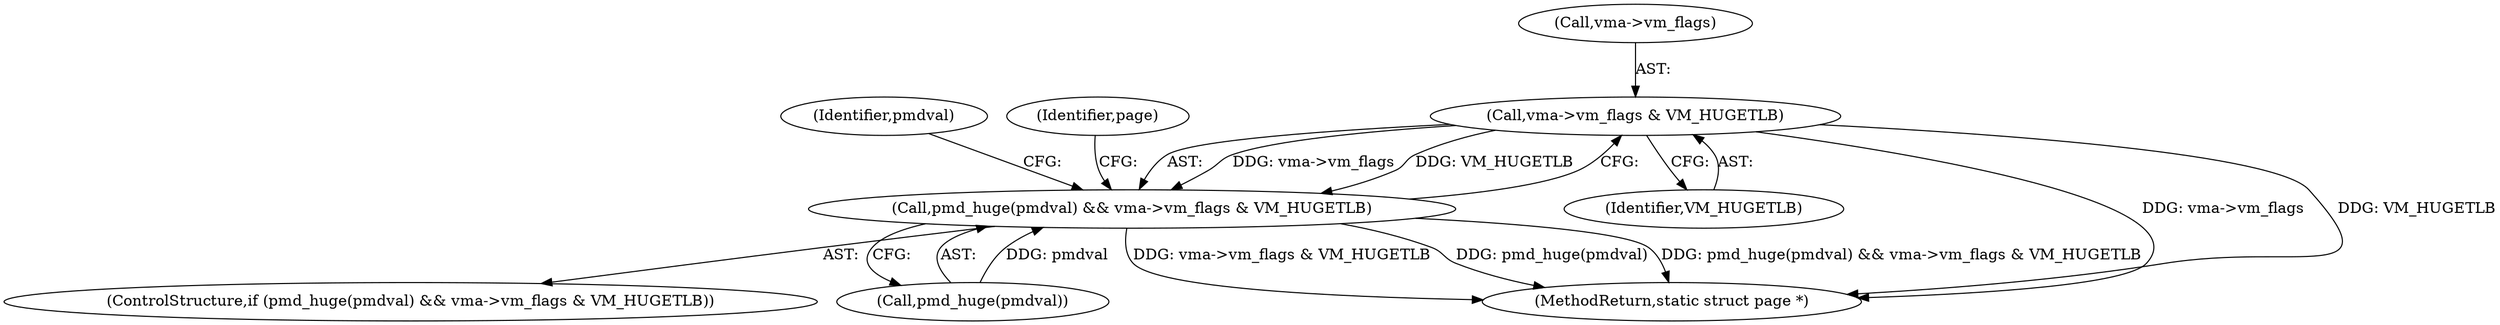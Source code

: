 digraph "0_linux_6b3a707736301c2128ca85ce85fb13f60b5e350a_5@pointer" {
"1000140" [label="(Call,vma->vm_flags & VM_HUGETLB)"];
"1000137" [label="(Call,pmd_huge(pmdval) && vma->vm_flags & VM_HUGETLB)"];
"1000140" [label="(Call,vma->vm_flags & VM_HUGETLB)"];
"1000138" [label="(Call,pmd_huge(pmdval))"];
"1000165" [label="(Identifier,pmdval)"];
"1000144" [label="(Identifier,VM_HUGETLB)"];
"1000136" [label="(ControlStructure,if (pmd_huge(pmdval) && vma->vm_flags & VM_HUGETLB))"];
"1000435" [label="(MethodReturn,static struct page *)"];
"1000141" [label="(Call,vma->vm_flags)"];
"1000147" [label="(Identifier,page)"];
"1000137" [label="(Call,pmd_huge(pmdval) && vma->vm_flags & VM_HUGETLB)"];
"1000140" -> "1000137"  [label="AST: "];
"1000140" -> "1000144"  [label="CFG: "];
"1000141" -> "1000140"  [label="AST: "];
"1000144" -> "1000140"  [label="AST: "];
"1000137" -> "1000140"  [label="CFG: "];
"1000140" -> "1000435"  [label="DDG: vma->vm_flags"];
"1000140" -> "1000435"  [label="DDG: VM_HUGETLB"];
"1000140" -> "1000137"  [label="DDG: vma->vm_flags"];
"1000140" -> "1000137"  [label="DDG: VM_HUGETLB"];
"1000137" -> "1000136"  [label="AST: "];
"1000137" -> "1000138"  [label="CFG: "];
"1000138" -> "1000137"  [label="AST: "];
"1000147" -> "1000137"  [label="CFG: "];
"1000165" -> "1000137"  [label="CFG: "];
"1000137" -> "1000435"  [label="DDG: vma->vm_flags & VM_HUGETLB"];
"1000137" -> "1000435"  [label="DDG: pmd_huge(pmdval)"];
"1000137" -> "1000435"  [label="DDG: pmd_huge(pmdval) && vma->vm_flags & VM_HUGETLB"];
"1000138" -> "1000137"  [label="DDG: pmdval"];
}
